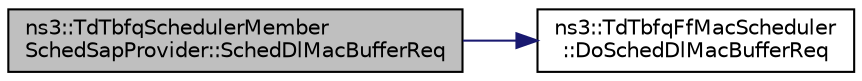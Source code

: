 digraph "ns3::TdTbfqSchedulerMemberSchedSapProvider::SchedDlMacBufferReq"
{
  edge [fontname="Helvetica",fontsize="10",labelfontname="Helvetica",labelfontsize="10"];
  node [fontname="Helvetica",fontsize="10",shape=record];
  rankdir="LR";
  Node1 [label="ns3::TdTbfqSchedulerMember\lSchedSapProvider::SchedDlMacBufferReq",height=0.2,width=0.4,color="black", fillcolor="grey75", style="filled", fontcolor="black"];
  Node1 -> Node2 [color="midnightblue",fontsize="10",style="solid"];
  Node2 [label="ns3::TdTbfqFfMacScheduler\l::DoSchedDlMacBufferReq",height=0.2,width=0.4,color="black", fillcolor="white", style="filled",URL="$de/d86/classns3_1_1TdTbfqFfMacScheduler.html#a171a4b464d432b8f52c22722b707a69d"];
}
